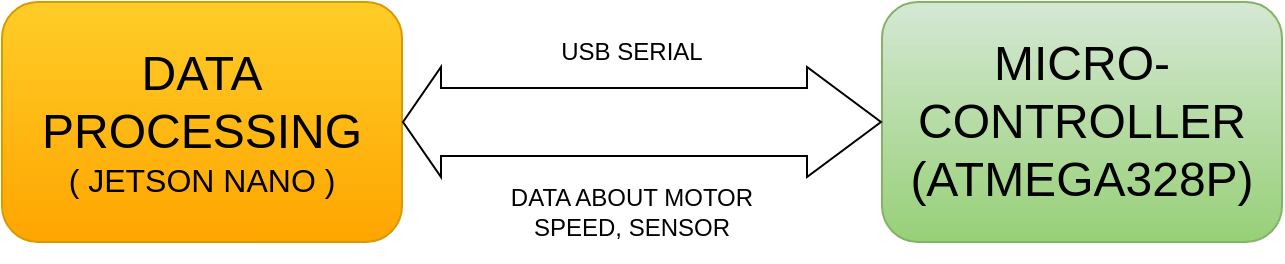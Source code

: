 <mxfile version="25.0.3">
  <diagram name="Page-1" id="AILq600tJaNr618w4JPE">
    <mxGraphModel dx="1035" dy="511" grid="1" gridSize="10" guides="1" tooltips="1" connect="1" arrows="1" fold="1" page="1" pageScale="1" pageWidth="1169" pageHeight="827" math="0" shadow="0">
      <root>
        <mxCell id="0" />
        <mxCell id="1" parent="0" />
        <mxCell id="WLVtMLqKoF-Fk5FdKqYE-2" value="&lt;font style=&quot;font-size: 24px;&quot;&gt;DATA PROCESSING&lt;/font&gt;&lt;div&gt;&lt;font size=&quot;3&quot;&gt;( JETSON NANO )&lt;/font&gt;&lt;/div&gt;" style="rounded=1;whiteSpace=wrap;html=1;fillColor=#ffcd28;strokeColor=#d79b00;gradientColor=#ffa500;" vertex="1" parent="1">
          <mxGeometry x="400" y="280" width="200" height="120" as="geometry" />
        </mxCell>
        <mxCell id="WLVtMLqKoF-Fk5FdKqYE-3" value="&lt;span style=&quot;font-size: 24px;&quot;&gt;MICRO-CONTROLLER&lt;/span&gt;&lt;div&gt;&lt;span style=&quot;font-size: 24px;&quot;&gt;(ATMEGA328P)&lt;/span&gt;&lt;/div&gt;" style="rounded=1;whiteSpace=wrap;html=1;fillColor=#d5e8d4;gradientColor=#97d077;strokeColor=#82b366;" vertex="1" parent="1">
          <mxGeometry x="840" y="280" width="200" height="120" as="geometry" />
        </mxCell>
        <mxCell id="WLVtMLqKoF-Fk5FdKqYE-4" value="" style="shape=flexArrow;endArrow=classic;startArrow=classic;html=1;rounded=0;exitX=1;exitY=0.5;exitDx=0;exitDy=0;entryX=0;entryY=0.5;entryDx=0;entryDy=0;width=34;endSize=12;" edge="1" parent="1" source="WLVtMLqKoF-Fk5FdKqYE-2" target="WLVtMLqKoF-Fk5FdKqYE-3">
          <mxGeometry width="100" height="100" relative="1" as="geometry">
            <mxPoint x="660" y="420" as="sourcePoint" />
            <mxPoint x="760" y="320" as="targetPoint" />
          </mxGeometry>
        </mxCell>
        <mxCell id="WLVtMLqKoF-Fk5FdKqYE-5" value="USB SERIAL" style="text;html=1;align=center;verticalAlign=middle;whiteSpace=wrap;rounded=0;" vertex="1" parent="1">
          <mxGeometry x="670" y="290" width="90" height="30" as="geometry" />
        </mxCell>
        <mxCell id="WLVtMLqKoF-Fk5FdKqYE-7" value="DATA ABOUT MOTOR SPEED, SENSOR" style="text;html=1;align=center;verticalAlign=middle;whiteSpace=wrap;rounded=0;" vertex="1" parent="1">
          <mxGeometry x="640" y="360" width="150" height="50" as="geometry" />
        </mxCell>
      </root>
    </mxGraphModel>
  </diagram>
</mxfile>
